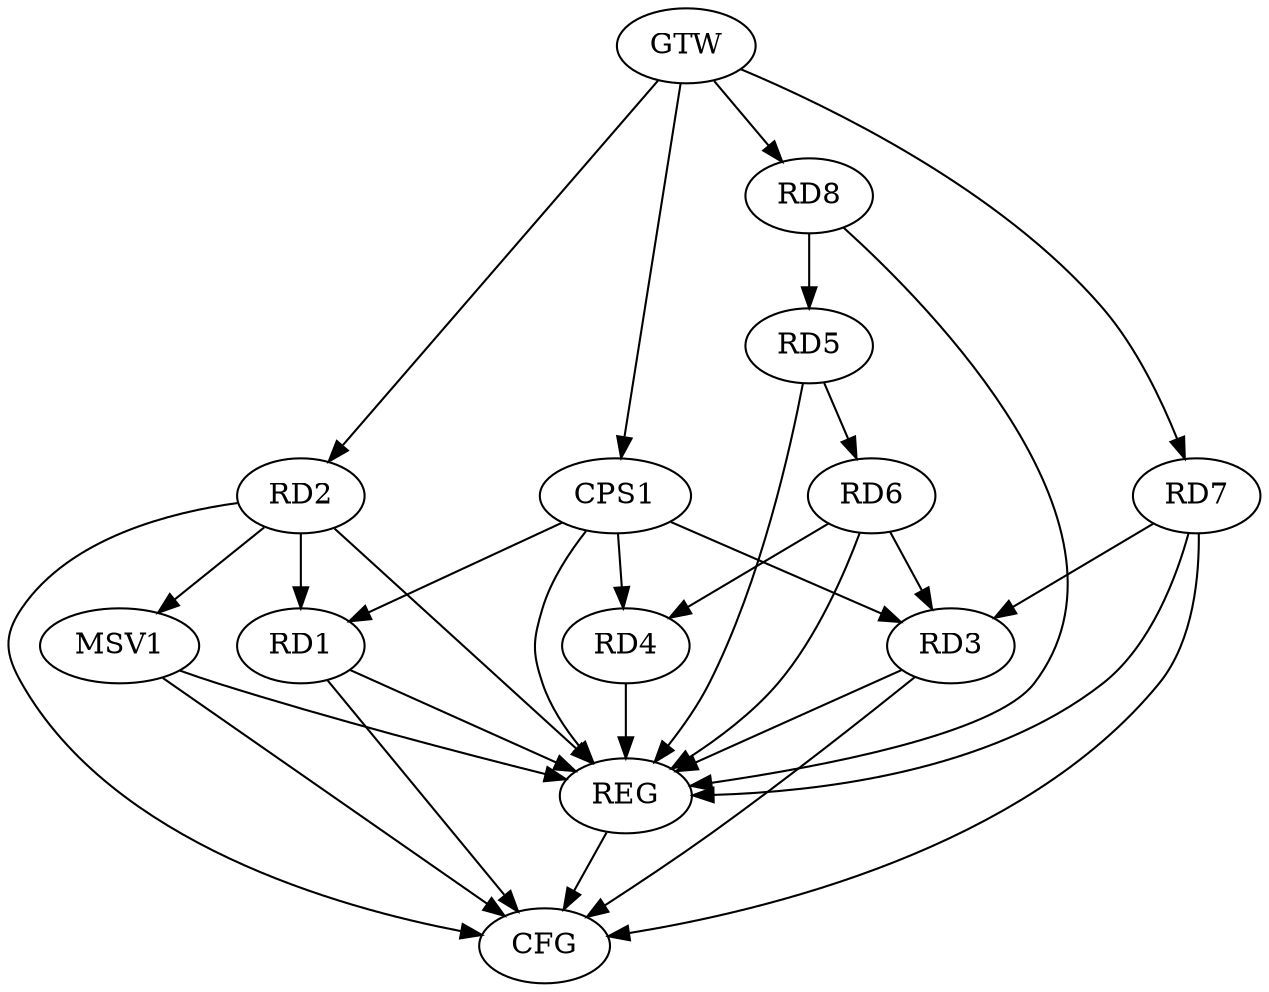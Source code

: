 strict digraph G {
  RD1 [ label="RD1" ];
  RD2 [ label="RD2" ];
  RD3 [ label="RD3" ];
  RD4 [ label="RD4" ];
  RD5 [ label="RD5" ];
  RD6 [ label="RD6" ];
  RD7 [ label="RD7" ];
  RD8 [ label="RD8" ];
  CPS1 [ label="CPS1" ];
  GTW [ label="GTW" ];
  REG [ label="REG" ];
  CFG [ label="CFG" ];
  MSV1 [ label="MSV1" ];
  RD2 -> RD1;
  RD6 -> RD3;
  RD7 -> RD3;
  RD6 -> RD4;
  RD5 -> RD6;
  RD8 -> RD5;
  CPS1 -> RD1;
  CPS1 -> RD3;
  CPS1 -> RD4;
  GTW -> RD2;
  GTW -> RD7;
  GTW -> RD8;
  GTW -> CPS1;
  RD1 -> REG;
  RD2 -> REG;
  RD3 -> REG;
  RD4 -> REG;
  RD5 -> REG;
  RD6 -> REG;
  RD7 -> REG;
  RD8 -> REG;
  CPS1 -> REG;
  RD2 -> CFG;
  RD1 -> CFG;
  RD7 -> CFG;
  RD3 -> CFG;
  REG -> CFG;
  RD2 -> MSV1;
  MSV1 -> REG;
  MSV1 -> CFG;
}
